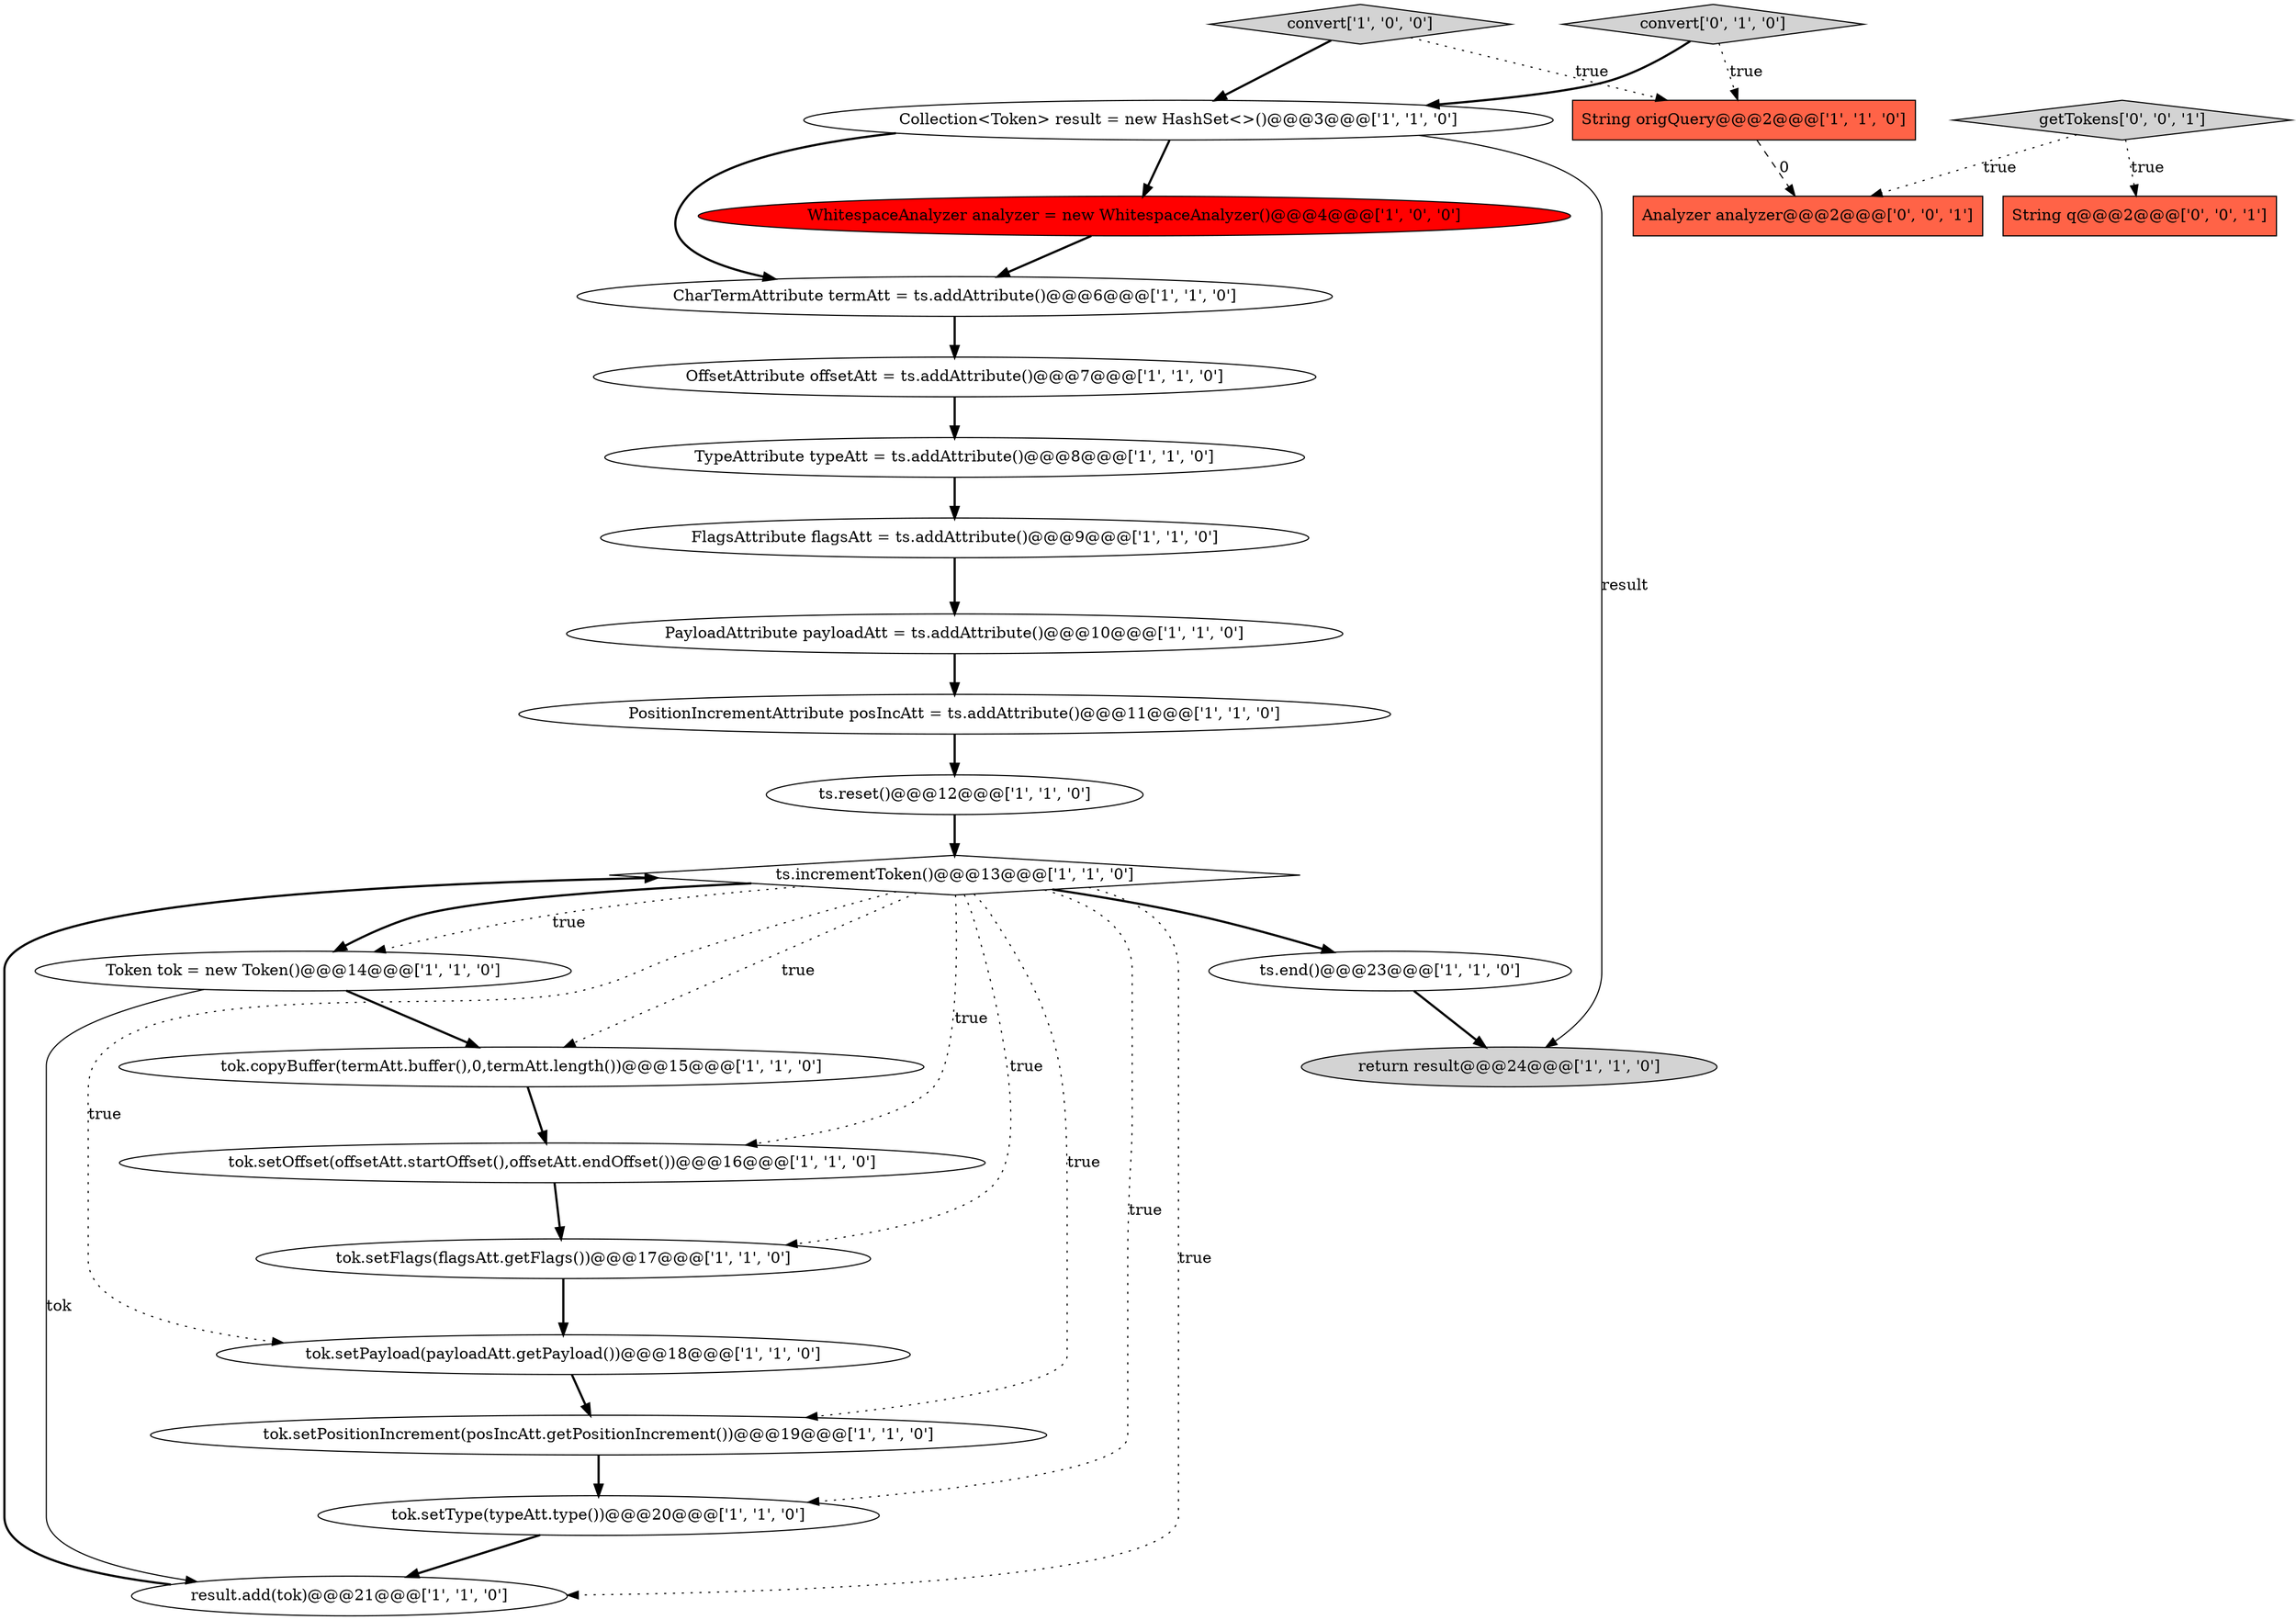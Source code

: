 digraph {
2 [style = filled, label = "convert['1', '0', '0']", fillcolor = lightgray, shape = diamond image = "AAA0AAABBB1BBB"];
11 [style = filled, label = "tok.setFlags(flagsAtt.getFlags())@@@17@@@['1', '1', '0']", fillcolor = white, shape = ellipse image = "AAA0AAABBB1BBB"];
18 [style = filled, label = "WhitespaceAnalyzer analyzer = new WhitespaceAnalyzer()@@@4@@@['1', '0', '0']", fillcolor = red, shape = ellipse image = "AAA1AAABBB1BBB"];
6 [style = filled, label = "TypeAttribute typeAtt = ts.addAttribute()@@@8@@@['1', '1', '0']", fillcolor = white, shape = ellipse image = "AAA0AAABBB1BBB"];
21 [style = filled, label = "ts.reset()@@@12@@@['1', '1', '0']", fillcolor = white, shape = ellipse image = "AAA0AAABBB1BBB"];
3 [style = filled, label = "tok.setPayload(payloadAtt.getPayload())@@@18@@@['1', '1', '0']", fillcolor = white, shape = ellipse image = "AAA0AAABBB1BBB"];
10 [style = filled, label = "FlagsAttribute flagsAtt = ts.addAttribute()@@@9@@@['1', '1', '0']", fillcolor = white, shape = ellipse image = "AAA0AAABBB1BBB"];
20 [style = filled, label = "tok.copyBuffer(termAtt.buffer(),0,termAtt.length())@@@15@@@['1', '1', '0']", fillcolor = white, shape = ellipse image = "AAA0AAABBB1BBB"];
14 [style = filled, label = "OffsetAttribute offsetAtt = ts.addAttribute()@@@7@@@['1', '1', '0']", fillcolor = white, shape = ellipse image = "AAA0AAABBB1BBB"];
15 [style = filled, label = "PositionIncrementAttribute posIncAtt = ts.addAttribute()@@@11@@@['1', '1', '0']", fillcolor = white, shape = ellipse image = "AAA0AAABBB1BBB"];
7 [style = filled, label = "PayloadAttribute payloadAtt = ts.addAttribute()@@@10@@@['1', '1', '0']", fillcolor = white, shape = ellipse image = "AAA0AAABBB1BBB"];
17 [style = filled, label = "tok.setType(typeAtt.type())@@@20@@@['1', '1', '0']", fillcolor = white, shape = ellipse image = "AAA0AAABBB1BBB"];
22 [style = filled, label = "convert['0', '1', '0']", fillcolor = lightgray, shape = diamond image = "AAA0AAABBB2BBB"];
0 [style = filled, label = "result.add(tok)@@@21@@@['1', '1', '0']", fillcolor = white, shape = ellipse image = "AAA0AAABBB1BBB"];
13 [style = filled, label = "tok.setOffset(offsetAtt.startOffset(),offsetAtt.endOffset())@@@16@@@['1', '1', '0']", fillcolor = white, shape = ellipse image = "AAA0AAABBB1BBB"];
4 [style = filled, label = "Collection<Token> result = new HashSet<>()@@@3@@@['1', '1', '0']", fillcolor = white, shape = ellipse image = "AAA0AAABBB1BBB"];
12 [style = filled, label = "ts.end()@@@23@@@['1', '1', '0']", fillcolor = white, shape = ellipse image = "AAA0AAABBB1BBB"];
1 [style = filled, label = "String origQuery@@@2@@@['1', '1', '0']", fillcolor = tomato, shape = box image = "AAA0AAABBB1BBB"];
23 [style = filled, label = "String q@@@2@@@['0', '0', '1']", fillcolor = tomato, shape = box image = "AAA0AAABBB3BBB"];
19 [style = filled, label = "return result@@@24@@@['1', '1', '0']", fillcolor = lightgray, shape = ellipse image = "AAA0AAABBB1BBB"];
5 [style = filled, label = "Token tok = new Token()@@@14@@@['1', '1', '0']", fillcolor = white, shape = ellipse image = "AAA0AAABBB1BBB"];
25 [style = filled, label = "Analyzer analyzer@@@2@@@['0', '0', '1']", fillcolor = tomato, shape = box image = "AAA0AAABBB3BBB"];
24 [style = filled, label = "getTokens['0', '0', '1']", fillcolor = lightgray, shape = diamond image = "AAA0AAABBB3BBB"];
8 [style = filled, label = "ts.incrementToken()@@@13@@@['1', '1', '0']", fillcolor = white, shape = diamond image = "AAA0AAABBB1BBB"];
9 [style = filled, label = "CharTermAttribute termAtt = ts.addAttribute()@@@6@@@['1', '1', '0']", fillcolor = white, shape = ellipse image = "AAA0AAABBB1BBB"];
16 [style = filled, label = "tok.setPositionIncrement(posIncAtt.getPositionIncrement())@@@19@@@['1', '1', '0']", fillcolor = white, shape = ellipse image = "AAA0AAABBB1BBB"];
4->9 [style = bold, label=""];
20->13 [style = bold, label=""];
5->20 [style = bold, label=""];
24->25 [style = dotted, label="true"];
15->21 [style = bold, label=""];
5->0 [style = solid, label="tok"];
8->17 [style = dotted, label="true"];
8->16 [style = dotted, label="true"];
21->8 [style = bold, label=""];
4->19 [style = solid, label="result"];
4->18 [style = bold, label=""];
16->17 [style = bold, label=""];
3->16 [style = bold, label=""];
2->4 [style = bold, label=""];
10->7 [style = bold, label=""];
13->11 [style = bold, label=""];
8->3 [style = dotted, label="true"];
22->4 [style = bold, label=""];
22->1 [style = dotted, label="true"];
17->0 [style = bold, label=""];
24->23 [style = dotted, label="true"];
8->5 [style = bold, label=""];
11->3 [style = bold, label=""];
8->5 [style = dotted, label="true"];
2->1 [style = dotted, label="true"];
6->10 [style = bold, label=""];
0->8 [style = bold, label=""];
18->9 [style = bold, label=""];
9->14 [style = bold, label=""];
8->11 [style = dotted, label="true"];
7->15 [style = bold, label=""];
8->0 [style = dotted, label="true"];
8->20 [style = dotted, label="true"];
8->13 [style = dotted, label="true"];
12->19 [style = bold, label=""];
1->25 [style = dashed, label="0"];
14->6 [style = bold, label=""];
8->12 [style = bold, label=""];
}
